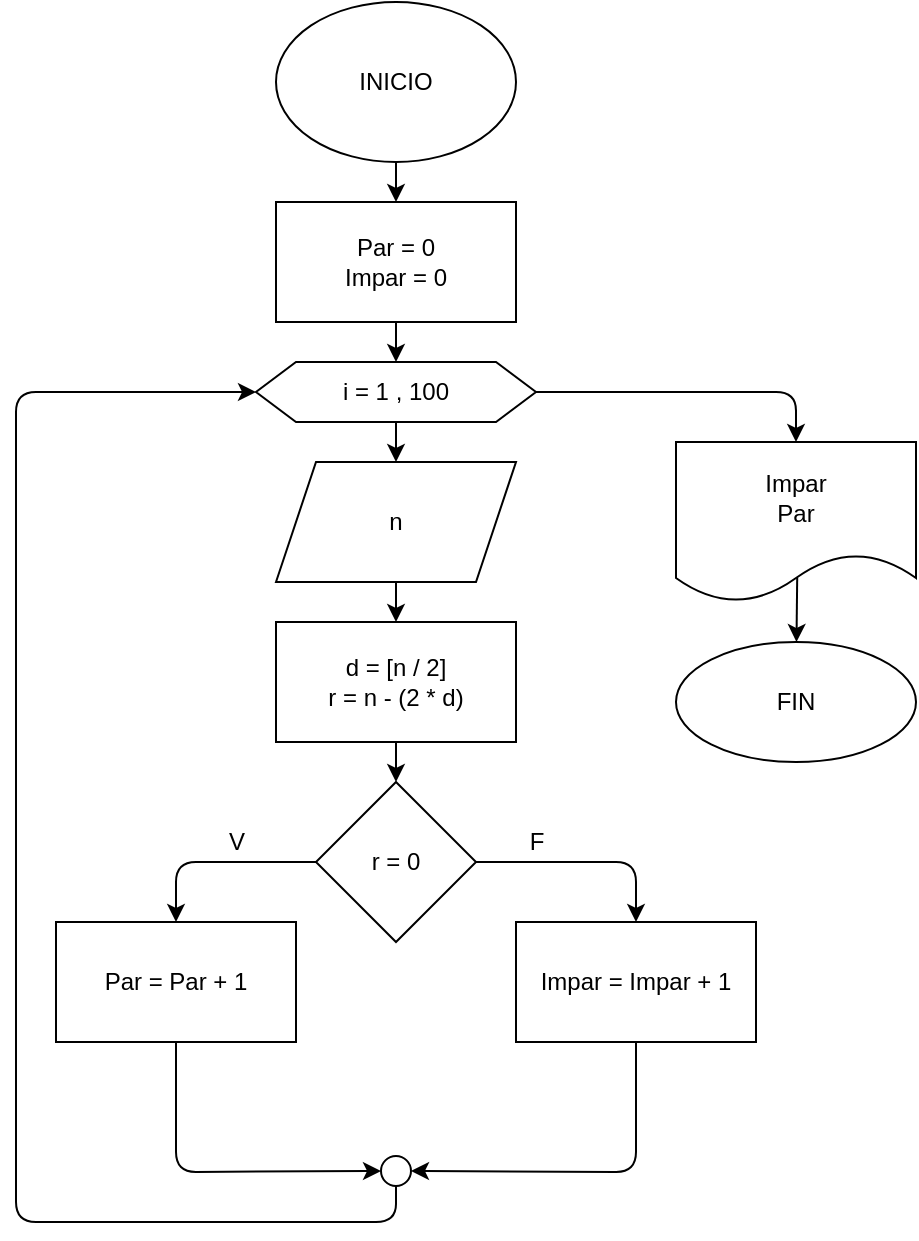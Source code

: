 <mxfile>
    <diagram id="03aG2aPTO0s9TJmJhAf-" name="Página-1">
        <mxGraphModel dx="795" dy="216" grid="1" gridSize="10" guides="1" tooltips="1" connect="1" arrows="1" fold="1" page="1" pageScale="1" pageWidth="827" pageHeight="1169" math="0" shadow="0">
            <root>
                <mxCell id="0"/>
                <mxCell id="1" parent="0"/>
                <mxCell id="4" value="" style="edgeStyle=none;html=1;" edge="1" parent="1" source="2" target="3">
                    <mxGeometry relative="1" as="geometry"/>
                </mxCell>
                <mxCell id="2" value="INICIO" style="ellipse;whiteSpace=wrap;html=1;" vertex="1" parent="1">
                    <mxGeometry x="190" width="120" height="80" as="geometry"/>
                </mxCell>
                <mxCell id="6" value="" style="edgeStyle=none;html=1;" edge="1" parent="1" source="3" target="5">
                    <mxGeometry relative="1" as="geometry"/>
                </mxCell>
                <mxCell id="3" value="Par = 0&lt;br&gt;Impar = 0" style="whiteSpace=wrap;html=1;" vertex="1" parent="1">
                    <mxGeometry x="190" y="100" width="120" height="60" as="geometry"/>
                </mxCell>
                <mxCell id="8" value="" style="edgeStyle=none;html=1;" edge="1" parent="1" source="5" target="7">
                    <mxGeometry relative="1" as="geometry"/>
                </mxCell>
                <mxCell id="20" value="" style="edgeStyle=none;html=1;" edge="1" parent="1" source="5" target="19">
                    <mxGeometry relative="1" as="geometry">
                        <Array as="points">
                            <mxPoint x="450" y="195"/>
                        </Array>
                    </mxGeometry>
                </mxCell>
                <mxCell id="5" value="i = 1 , 100" style="shape=hexagon;perimeter=hexagonPerimeter2;whiteSpace=wrap;html=1;fixedSize=1;" vertex="1" parent="1">
                    <mxGeometry x="180" y="180" width="140" height="30" as="geometry"/>
                </mxCell>
                <mxCell id="10" value="" style="edgeStyle=none;html=1;" edge="1" parent="1" source="7" target="9">
                    <mxGeometry relative="1" as="geometry"/>
                </mxCell>
                <mxCell id="7" value="n" style="shape=parallelogram;perimeter=parallelogramPerimeter;whiteSpace=wrap;html=1;fixedSize=1;" vertex="1" parent="1">
                    <mxGeometry x="190" y="230" width="120" height="60" as="geometry"/>
                </mxCell>
                <mxCell id="12" value="" style="edgeStyle=none;html=1;" edge="1" parent="1" source="9" target="11">
                    <mxGeometry relative="1" as="geometry"/>
                </mxCell>
                <mxCell id="9" value="d = [n / 2]&lt;br&gt;r = n - (2 * d)" style="whiteSpace=wrap;html=1;" vertex="1" parent="1">
                    <mxGeometry x="190" y="310" width="120" height="60" as="geometry"/>
                </mxCell>
                <mxCell id="14" value="" style="edgeStyle=none;html=1;" edge="1" parent="1" source="11" target="13">
                    <mxGeometry relative="1" as="geometry">
                        <Array as="points">
                            <mxPoint x="140" y="430"/>
                        </Array>
                    </mxGeometry>
                </mxCell>
                <mxCell id="17" value="" style="edgeStyle=none;html=1;" edge="1" parent="1" source="11" target="16">
                    <mxGeometry relative="1" as="geometry">
                        <Array as="points">
                            <mxPoint x="370" y="430"/>
                        </Array>
                    </mxGeometry>
                </mxCell>
                <mxCell id="11" value="r = 0" style="rhombus;whiteSpace=wrap;html=1;" vertex="1" parent="1">
                    <mxGeometry x="210" y="390" width="80" height="80" as="geometry"/>
                </mxCell>
                <mxCell id="24" style="edgeStyle=none;html=1;exitX=0.5;exitY=1;exitDx=0;exitDy=0;entryX=0;entryY=0.5;entryDx=0;entryDy=0;" edge="1" parent="1" source="13" target="23">
                    <mxGeometry relative="1" as="geometry">
                        <Array as="points">
                            <mxPoint x="140" y="585"/>
                        </Array>
                    </mxGeometry>
                </mxCell>
                <mxCell id="13" value="Par = Par + 1" style="whiteSpace=wrap;html=1;" vertex="1" parent="1">
                    <mxGeometry x="80" y="460" width="120" height="60" as="geometry"/>
                </mxCell>
                <mxCell id="15" value="V" style="text;html=1;align=center;verticalAlign=middle;resizable=0;points=[];autosize=1;strokeColor=none;fillColor=none;" vertex="1" parent="1">
                    <mxGeometry x="160" y="410" width="20" height="20" as="geometry"/>
                </mxCell>
                <mxCell id="25" style="edgeStyle=none;html=1;exitX=0.5;exitY=1;exitDx=0;exitDy=0;entryX=1;entryY=0.5;entryDx=0;entryDy=0;" edge="1" parent="1" source="16" target="23">
                    <mxGeometry relative="1" as="geometry">
                        <Array as="points">
                            <mxPoint x="370" y="585"/>
                        </Array>
                    </mxGeometry>
                </mxCell>
                <mxCell id="16" value="Impar = Impar + 1" style="whiteSpace=wrap;html=1;" vertex="1" parent="1">
                    <mxGeometry x="310" y="460" width="120" height="60" as="geometry"/>
                </mxCell>
                <mxCell id="18" value="F" style="text;html=1;align=center;verticalAlign=middle;resizable=0;points=[];autosize=1;strokeColor=none;fillColor=none;" vertex="1" parent="1">
                    <mxGeometry x="310" y="410" width="20" height="20" as="geometry"/>
                </mxCell>
                <mxCell id="22" value="" style="edgeStyle=none;html=1;exitX=0.505;exitY=0.847;exitDx=0;exitDy=0;exitPerimeter=0;" edge="1" parent="1" source="19" target="21">
                    <mxGeometry relative="1" as="geometry"/>
                </mxCell>
                <mxCell id="19" value="Impar&lt;br&gt;Par" style="shape=document;whiteSpace=wrap;html=1;boundedLbl=1;" vertex="1" parent="1">
                    <mxGeometry x="390" y="220" width="120" height="80" as="geometry"/>
                </mxCell>
                <mxCell id="21" value="FIN" style="ellipse;whiteSpace=wrap;html=1;" vertex="1" parent="1">
                    <mxGeometry x="390" y="320" width="120" height="60" as="geometry"/>
                </mxCell>
                <mxCell id="26" style="edgeStyle=none;html=1;exitX=0.5;exitY=1;exitDx=0;exitDy=0;entryX=0;entryY=0.5;entryDx=0;entryDy=0;" edge="1" parent="1" source="23" target="5">
                    <mxGeometry relative="1" as="geometry">
                        <mxPoint x="120" y="360" as="targetPoint"/>
                        <Array as="points">
                            <mxPoint x="250" y="610"/>
                            <mxPoint x="60" y="610"/>
                            <mxPoint x="60" y="195"/>
                        </Array>
                    </mxGeometry>
                </mxCell>
                <mxCell id="23" value="" style="ellipse;whiteSpace=wrap;html=1;aspect=fixed;" vertex="1" parent="1">
                    <mxGeometry x="242.5" y="577" width="15" height="15" as="geometry"/>
                </mxCell>
            </root>
        </mxGraphModel>
    </diagram>
</mxfile>